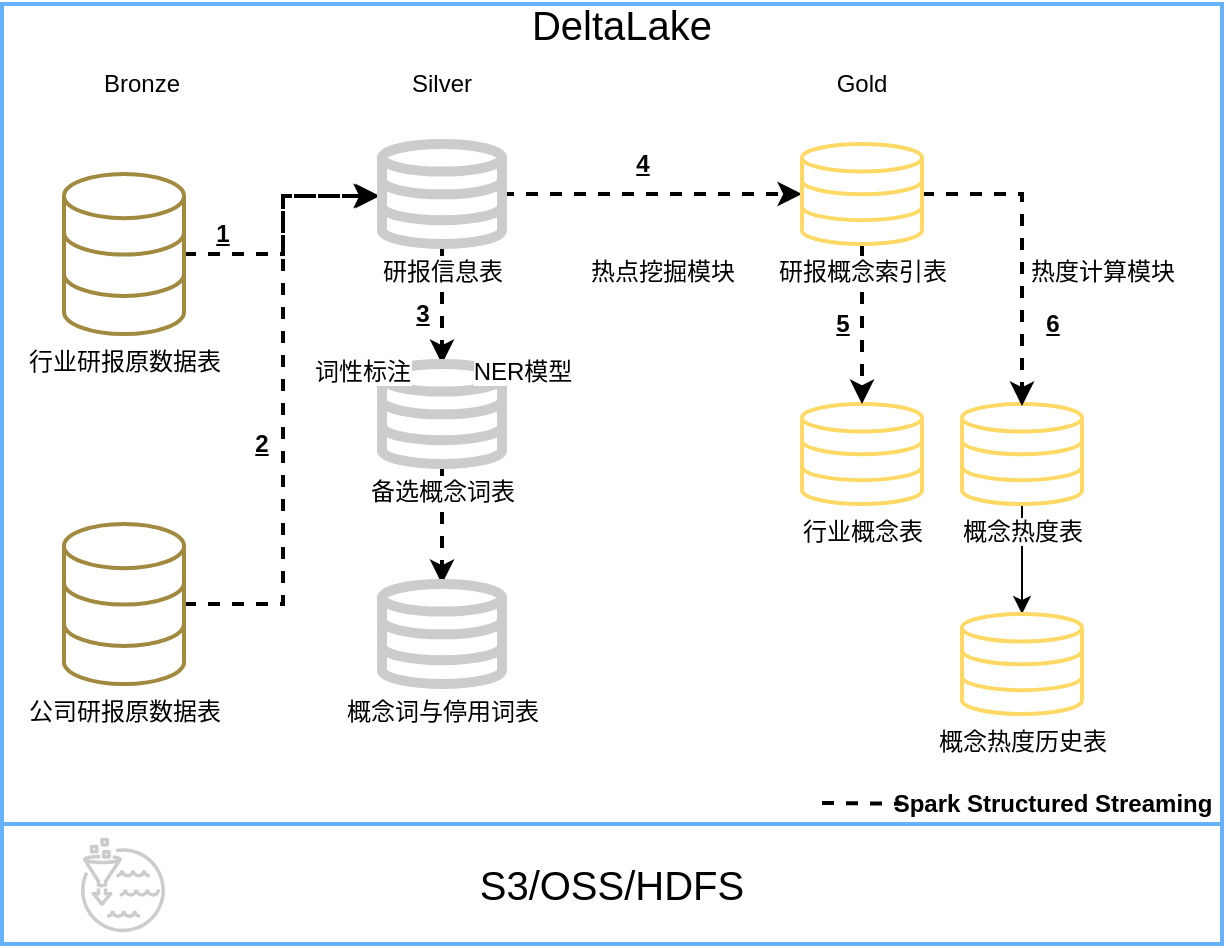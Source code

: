 <mxfile version="17.1.2" type="github">
  <diagram id="N5IIPlqEorlz9_dJOObR" name="Page-1">
    <mxGraphModel dx="1211" dy="851" grid="1" gridSize="10" guides="1" tooltips="1" connect="1" arrows="1" fold="1" page="1" pageScale="1" pageWidth="827" pageHeight="1169" math="0" shadow="0">
      <root>
        <mxCell id="0" />
        <mxCell id="1" parent="0" />
        <mxCell id="8PDwgz84oM8eaDjoXUcE-2" value="" style="rounded=0;whiteSpace=wrap;html=1;labelBackgroundColor=none;strokeColor=#66B2FF;strokeWidth=2;fillColor=none;gradientColor=#FFFFFF;" parent="1" vertex="1">
          <mxGeometry x="270" y="100" width="610" height="410" as="geometry" />
        </mxCell>
        <mxCell id="8PDwgz84oM8eaDjoXUcE-3" value="&lt;font style=&quot;font-size: 20px&quot;&gt;S3/OSS/HDFS&lt;/font&gt;" style="rounded=0;whiteSpace=wrap;html=1;labelBackgroundColor=none;strokeColor=#66B2FF;strokeWidth=2;fillColor=none;gradientColor=#FFFFFF;" parent="1" vertex="1">
          <mxGeometry x="270" y="510" width="610" height="60" as="geometry" />
        </mxCell>
        <mxCell id="8PDwgz84oM8eaDjoXUcE-4" style="edgeStyle=orthogonalEdgeStyle;rounded=0;orthogonalLoop=1;jettySize=auto;html=1;endArrow=classic;endFill=1;strokeWidth=1;" parent="1" source="8PDwgz84oM8eaDjoXUcE-5" target="8PDwgz84oM8eaDjoXUcE-37" edge="1">
          <mxGeometry relative="1" as="geometry" />
        </mxCell>
        <mxCell id="8PDwgz84oM8eaDjoXUcE-5" value="概念热度表" style="html=1;verticalLabelPosition=bottom;align=center;labelBackgroundColor=#ffffff;verticalAlign=top;strokeWidth=2;shadow=0;shape=mxgraph.ios7.icons.data;strokeColor=#FFD966;" parent="1" vertex="1">
          <mxGeometry x="750" y="300" width="60" height="50" as="geometry" />
        </mxCell>
        <mxCell id="8PDwgz84oM8eaDjoXUcE-6" value="" style="points=[[0,0,0],[0.25,0,0],[0.5,0,0],[0.75,0,0],[1,0,0],[0,1,0],[0.25,1,0],[0.5,1,0],[0.75,1,0],[1,1,0],[0,0.25,0],[0,0.5,0],[0,0.75,0],[1,0.25,0],[1,0.5,0],[1,0.75,0]];outlineConnect=0;fontColor=#232F3E;gradientDirection=north;dashed=0;verticalLabelPosition=bottom;verticalAlign=top;align=center;html=1;fontSize=12;fontStyle=0;aspect=fixed;shape=mxgraph.aws4.resourceIcon;resIcon=mxgraph.aws4.lake_formation;labelBackgroundColor=none;gradientColor=#FFFFFF;strokeColor=#CCCCCC;fillColor=none;" parent="1" vertex="1">
          <mxGeometry x="301" y="511" width="59" height="59" as="geometry" />
        </mxCell>
        <mxCell id="8PDwgz84oM8eaDjoXUcE-7" style="edgeStyle=orthogonalEdgeStyle;rounded=0;orthogonalLoop=1;jettySize=auto;html=1;entryX=-0.033;entryY=0.52;entryDx=0;entryDy=0;fontSize=14;endArrow=classic;endFill=1;dashed=1;strokeWidth=2;entryPerimeter=0;" parent="1" source="8PDwgz84oM8eaDjoXUcE-8" target="8PDwgz84oM8eaDjoXUcE-19" edge="1">
          <mxGeometry relative="1" as="geometry">
            <mxPoint x="430" y="225" as="targetPoint" />
          </mxGeometry>
        </mxCell>
        <mxCell id="8PDwgz84oM8eaDjoXUcE-8" value="行业研报原数据表" style="html=1;verticalLabelPosition=bottom;align=center;labelBackgroundColor=#ffffff;verticalAlign=top;strokeWidth=2;shadow=0;dashed=0;shape=mxgraph.ios7.icons.data;strokeColor=#A18940;" parent="1" vertex="1">
          <mxGeometry x="301" y="185" width="60" height="80" as="geometry" />
        </mxCell>
        <mxCell id="8PDwgz84oM8eaDjoXUcE-9" style="edgeStyle=orthogonalEdgeStyle;rounded=0;orthogonalLoop=1;jettySize=auto;html=1;dashed=1;fontSize=14;endArrow=classic;endFill=1;strokeWidth=2;entryX=-0.017;entryY=0.52;entryDx=0;entryDy=0;entryPerimeter=0;" parent="1" source="8PDwgz84oM8eaDjoXUcE-10" target="8PDwgz84oM8eaDjoXUcE-19" edge="1">
          <mxGeometry relative="1" as="geometry">
            <mxPoint x="430" y="400" as="targetPoint" />
          </mxGeometry>
        </mxCell>
        <mxCell id="8PDwgz84oM8eaDjoXUcE-10" value="公司研报原数据表" style="html=1;verticalLabelPosition=bottom;align=center;labelBackgroundColor=#ffffff;verticalAlign=top;strokeWidth=2;shadow=0;dashed=0;shape=mxgraph.ios7.icons.data;strokeColor=#A18940;" parent="1" vertex="1">
          <mxGeometry x="301" y="360" width="60" height="80" as="geometry" />
        </mxCell>
        <mxCell id="8PDwgz84oM8eaDjoXUcE-11" value="&lt;font style=&quot;font-size: 20px&quot;&gt;DeltaLake&lt;/font&gt;" style="text;html=1;strokeColor=none;fillColor=none;align=center;verticalAlign=middle;whiteSpace=wrap;rounded=0;labelBackgroundColor=none;" parent="1" vertex="1">
          <mxGeometry x="505" y="100" width="150" height="20" as="geometry" />
        </mxCell>
        <mxCell id="8PDwgz84oM8eaDjoXUcE-12" value="Bronze" style="text;html=1;strokeColor=none;fillColor=none;align=center;verticalAlign=middle;whiteSpace=wrap;rounded=0;labelBackgroundColor=none;" parent="1" vertex="1">
          <mxGeometry x="320" y="130" width="40" height="20" as="geometry" />
        </mxCell>
        <mxCell id="8PDwgz84oM8eaDjoXUcE-13" value="Silver" style="text;html=1;strokeColor=none;fillColor=none;align=center;verticalAlign=middle;whiteSpace=wrap;rounded=0;labelBackgroundColor=none;" parent="1" vertex="1">
          <mxGeometry x="470" y="130" width="40" height="20" as="geometry" />
        </mxCell>
        <mxCell id="8PDwgz84oM8eaDjoXUcE-14" value="Gold" style="text;html=1;strokeColor=none;fillColor=none;align=center;verticalAlign=middle;whiteSpace=wrap;rounded=0;labelBackgroundColor=none;" parent="1" vertex="1">
          <mxGeometry x="680" y="130" width="40" height="20" as="geometry" />
        </mxCell>
        <mxCell id="8PDwgz84oM8eaDjoXUcE-15" value="" style="endArrow=none;dashed=1;html=1;strokeWidth=2;" parent="1" edge="1">
          <mxGeometry width="50" height="50" relative="1" as="geometry">
            <mxPoint x="680" y="499.5" as="sourcePoint" />
            <mxPoint x="720" y="499.91" as="targetPoint" />
          </mxGeometry>
        </mxCell>
        <mxCell id="8PDwgz84oM8eaDjoXUcE-16" value="&lt;b&gt;Spark Structured Streaming&lt;/b&gt;" style="text;html=1;align=center;verticalAlign=middle;resizable=0;points=[];autosize=1;" parent="1" vertex="1">
          <mxGeometry x="710" y="490" width="170" height="20" as="geometry" />
        </mxCell>
        <mxCell id="8PDwgz84oM8eaDjoXUcE-17" style="edgeStyle=orthogonalEdgeStyle;rounded=0;orthogonalLoop=1;jettySize=auto;html=1;endArrow=classic;endFill=1;dashed=1;strokeWidth=2;" parent="1" source="8PDwgz84oM8eaDjoXUcE-19" target="8PDwgz84oM8eaDjoXUcE-24" edge="1">
          <mxGeometry relative="1" as="geometry" />
        </mxCell>
        <mxCell id="8PDwgz84oM8eaDjoXUcE-18" style="edgeStyle=orthogonalEdgeStyle;rounded=0;orthogonalLoop=1;jettySize=auto;html=1;entryX=0;entryY=0.5;entryDx=0;entryDy=0;entryPerimeter=0;endArrow=classic;endFill=1;strokeWidth=2;dashed=1;" parent="1" source="8PDwgz84oM8eaDjoXUcE-19" target="8PDwgz84oM8eaDjoXUcE-23" edge="1">
          <mxGeometry relative="1" as="geometry" />
        </mxCell>
        <mxCell id="8PDwgz84oM8eaDjoXUcE-19" value="研报信息表" style="html=1;verticalLabelPosition=bottom;align=center;labelBackgroundColor=#ffffff;verticalAlign=top;strokeWidth=5;shadow=0;shape=mxgraph.ios7.icons.data;strokeColor=#CCCCCC;" parent="1" vertex="1">
          <mxGeometry x="460" y="170" width="60" height="50" as="geometry" />
        </mxCell>
        <mxCell id="8PDwgz84oM8eaDjoXUcE-20" value="行业概念表" style="html=1;verticalLabelPosition=bottom;align=center;labelBackgroundColor=#ffffff;verticalAlign=top;strokeWidth=2;shadow=0;shape=mxgraph.ios7.icons.data;strokeColor=#FFD966;" parent="1" vertex="1">
          <mxGeometry x="670" y="300" width="60" height="50" as="geometry" />
        </mxCell>
        <mxCell id="8PDwgz84oM8eaDjoXUcE-21" style="edgeStyle=orthogonalEdgeStyle;rounded=0;orthogonalLoop=1;jettySize=auto;html=1;endArrow=classic;endFill=1;strokeWidth=2;dashed=1;" parent="1" source="8PDwgz84oM8eaDjoXUcE-23" target="8PDwgz84oM8eaDjoXUcE-20" edge="1">
          <mxGeometry relative="1" as="geometry" />
        </mxCell>
        <mxCell id="8PDwgz84oM8eaDjoXUcE-22" style="edgeStyle=orthogonalEdgeStyle;rounded=0;orthogonalLoop=1;jettySize=auto;html=1;entryX=0.5;entryY=0.02;entryDx=0;entryDy=0;entryPerimeter=0;dashed=1;endArrow=classic;endFill=1;strokeWidth=2;" parent="1" source="8PDwgz84oM8eaDjoXUcE-23" target="8PDwgz84oM8eaDjoXUcE-5" edge="1">
          <mxGeometry relative="1" as="geometry" />
        </mxCell>
        <mxCell id="8PDwgz84oM8eaDjoXUcE-23" value="研报概念索引表" style="html=1;verticalLabelPosition=bottom;align=center;labelBackgroundColor=#ffffff;verticalAlign=top;strokeWidth=2;shadow=0;shape=mxgraph.ios7.icons.data;strokeColor=#FFD966;" parent="1" vertex="1">
          <mxGeometry x="670" y="170" width="60" height="50" as="geometry" />
        </mxCell>
        <mxCell id="p9FwzpZIpf5mGVitxmYa-4" style="edgeStyle=orthogonalEdgeStyle;rounded=0;orthogonalLoop=1;jettySize=auto;html=1;entryX=0.5;entryY=0;entryDx=0;entryDy=0;entryPerimeter=0;dashed=1;strokeWidth=2;" edge="1" parent="1" source="8PDwgz84oM8eaDjoXUcE-24" target="8PDwgz84oM8eaDjoXUcE-27">
          <mxGeometry relative="1" as="geometry" />
        </mxCell>
        <mxCell id="8PDwgz84oM8eaDjoXUcE-24" value="备选概念词表" style="html=1;verticalLabelPosition=bottom;align=center;labelBackgroundColor=#ffffff;verticalAlign=top;strokeWidth=5;shadow=0;shape=mxgraph.ios7.icons.data;strokeColor=#CCCCCC;" parent="1" vertex="1">
          <mxGeometry x="460" y="280" width="60" height="50" as="geometry" />
        </mxCell>
        <mxCell id="8PDwgz84oM8eaDjoXUcE-25" style="edgeStyle=orthogonalEdgeStyle;rounded=0;orthogonalLoop=1;jettySize=auto;html=1;exitX=0.5;exitY=1;exitDx=0;exitDy=0;dashed=1;fontSize=14;endArrow=classic;endFill=1;strokeWidth=2;" parent="1" source="8PDwgz84oM8eaDjoXUcE-2" target="8PDwgz84oM8eaDjoXUcE-2" edge="1">
          <mxGeometry relative="1" as="geometry" />
        </mxCell>
        <mxCell id="8PDwgz84oM8eaDjoXUcE-27" value="概念词与停用词表" style="html=1;verticalLabelPosition=bottom;align=center;labelBackgroundColor=#ffffff;verticalAlign=top;strokeWidth=5;shadow=0;shape=mxgraph.ios7.icons.data;strokeColor=#CCCCCC;" parent="1" vertex="1">
          <mxGeometry x="460" y="390" width="60" height="50" as="geometry" />
        </mxCell>
        <mxCell id="8PDwgz84oM8eaDjoXUcE-28" value="词性标注" style="shape=image;html=1;verticalAlign=top;verticalLabelPosition=bottom;labelBackgroundColor=#ffffff;imageAspect=0;aspect=fixed;image=https://cdn2.iconfinder.com/data/icons/analytic-investment-and-balanced-scorecard/512/540_Build_design_develop_sketch_tools_game_design_development-128.png;strokeColor=#66B2FF;strokeWidth=2;fillColor=none;gradientColor=#FFFFFF;" parent="1" vertex="1">
          <mxGeometry x="440" y="250" width="20" height="20" as="geometry" />
        </mxCell>
        <mxCell id="8PDwgz84oM8eaDjoXUcE-30" value="NER模型" style="shape=image;html=1;verticalAlign=top;verticalLabelPosition=bottom;labelBackgroundColor=#ffffff;imageAspect=0;aspect=fixed;image=https://cdn2.iconfinder.com/data/icons/analytic-investment-and-balanced-scorecard/512/540_Build_design_develop_sketch_tools_game_design_development-128.png;strokeColor=#66B2FF;strokeWidth=2;fillColor=none;gradientColor=#FFFFFF;" parent="1" vertex="1">
          <mxGeometry x="520" y="250" width="20" height="20" as="geometry" />
        </mxCell>
        <mxCell id="8PDwgz84oM8eaDjoXUcE-31" value="热点挖掘模块" style="shape=image;html=1;verticalAlign=top;verticalLabelPosition=bottom;labelBackgroundColor=#ffffff;imageAspect=0;aspect=fixed;image=https://cdn2.iconfinder.com/data/icons/analytic-investment-and-balanced-scorecard/512/540_Build_design_develop_sketch_tools_game_design_development-128.png;strokeColor=#66B2FF;strokeWidth=2;fillColor=none;gradientColor=#FFFFFF;" parent="1" vertex="1">
          <mxGeometry x="590" y="200" width="20" height="20" as="geometry" />
        </mxCell>
        <mxCell id="8PDwgz84oM8eaDjoXUcE-32" value="&lt;b&gt;&lt;u&gt;2&lt;/u&gt;&lt;/b&gt;" style="text;html=1;strokeColor=none;fillColor=none;align=center;verticalAlign=middle;whiteSpace=wrap;rounded=0;" parent="1" vertex="1">
          <mxGeometry x="390" y="310" width="20" height="20" as="geometry" />
        </mxCell>
        <mxCell id="8PDwgz84oM8eaDjoXUcE-33" value="&lt;b&gt;&lt;u&gt;1&lt;/u&gt;&lt;/b&gt;" style="text;html=1;align=center;verticalAlign=middle;resizable=0;points=[];autosize=1;strokeColor=none;fillColor=none;" parent="1" vertex="1">
          <mxGeometry x="370" y="205" width="20" height="20" as="geometry" />
        </mxCell>
        <mxCell id="8PDwgz84oM8eaDjoXUcE-34" value="&lt;b&gt;&lt;u&gt;3&lt;/u&gt;&lt;/b&gt;" style="text;html=1;align=center;verticalAlign=middle;resizable=0;points=[];autosize=1;strokeColor=none;fillColor=none;" parent="1" vertex="1">
          <mxGeometry x="470" y="245" width="20" height="20" as="geometry" />
        </mxCell>
        <mxCell id="8PDwgz84oM8eaDjoXUcE-35" value="&lt;b&gt;&lt;u&gt;4&lt;/u&gt;&lt;/b&gt;" style="text;html=1;align=center;verticalAlign=middle;resizable=0;points=[];autosize=1;strokeColor=none;fillColor=none;" parent="1" vertex="1">
          <mxGeometry x="580" y="170" width="20" height="20" as="geometry" />
        </mxCell>
        <mxCell id="8PDwgz84oM8eaDjoXUcE-36" value="&lt;b&gt;&lt;u&gt;5&lt;/u&gt;&lt;/b&gt;" style="text;html=1;align=center;verticalAlign=middle;resizable=0;points=[];autosize=1;strokeColor=none;fillColor=none;" parent="1" vertex="1">
          <mxGeometry x="680" y="250" width="20" height="20" as="geometry" />
        </mxCell>
        <mxCell id="8PDwgz84oM8eaDjoXUcE-37" value="概念热度历史表" style="html=1;verticalLabelPosition=bottom;align=center;labelBackgroundColor=#ffffff;verticalAlign=top;strokeWidth=2;shadow=0;shape=mxgraph.ios7.icons.data;strokeColor=#FFD966;" parent="1" vertex="1">
          <mxGeometry x="750" y="405" width="60" height="50" as="geometry" />
        </mxCell>
        <mxCell id="8PDwgz84oM8eaDjoXUcE-38" value="&lt;b&gt;&lt;u&gt;6&lt;/u&gt;&lt;/b&gt;" style="text;html=1;align=center;verticalAlign=middle;resizable=0;points=[];autosize=1;strokeColor=none;fillColor=none;" parent="1" vertex="1">
          <mxGeometry x="785" y="250" width="20" height="20" as="geometry" />
        </mxCell>
        <mxCell id="8PDwgz84oM8eaDjoXUcE-39" value="热度计算模块" style="shape=image;html=1;verticalAlign=top;verticalLabelPosition=bottom;labelBackgroundColor=#ffffff;imageAspect=0;aspect=fixed;image=https://cdn2.iconfinder.com/data/icons/analytic-investment-and-balanced-scorecard/512/540_Build_design_develop_sketch_tools_game_design_development-128.png;strokeColor=#66B2FF;strokeWidth=2;fillColor=none;gradientColor=#FFFFFF;" parent="1" vertex="1">
          <mxGeometry x="810" y="200" width="20" height="20" as="geometry" />
        </mxCell>
      </root>
    </mxGraphModel>
  </diagram>
</mxfile>
